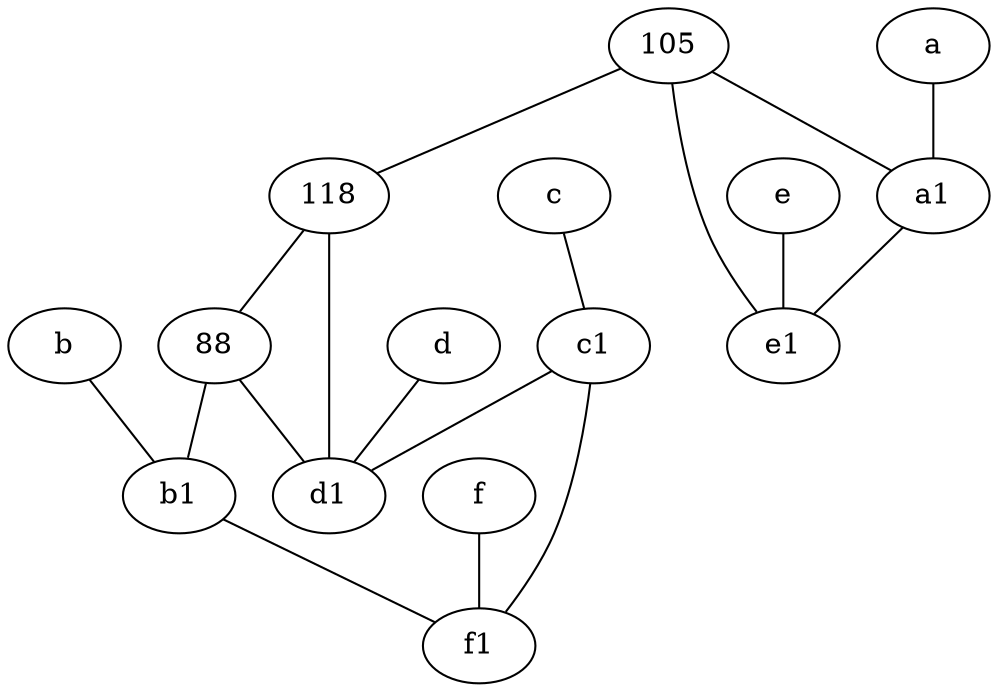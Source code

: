 graph {
	node [labelfontsize=50]
	b1 [labelfontsize=50 pos="9,4!"]
	118 [labelfontsize=50]
	e1 [labelfontsize=50 pos="7,7!"]
	d1 [labelfontsize=50 pos="3,5!"]
	b [labelfontsize=50 pos="10,4!"]
	a1 [labelfontsize=50 pos="8,3!"]
	c1 [labelfontsize=50 pos="4.5,3!"]
	88 [labelfontsize=50]
	c [labelfontsize=50 pos="4.5,2!"]
	a [labelfontsize=50 pos="8,2!"]
	d [labelfontsize=50 pos="2,5!"]
	e [labelfontsize=50 pos="7,9!"]
	105 [labelfontsize=50]
	f [labelfontsize=50 pos="3,9!"]
	f1 [labelfontsize=50 pos="3,8!"]
	e -- e1
	118 -- d1
	c -- c1
	88 -- d1
	b -- b1
	88 -- b1
	f -- f1
	105 -- e1
	c1 -- d1
	d -- d1
	a1 -- e1
	105 -- 118
	a -- a1
	b1 -- f1
	c1 -- f1
	118 -- 88
	105 -- a1
}
